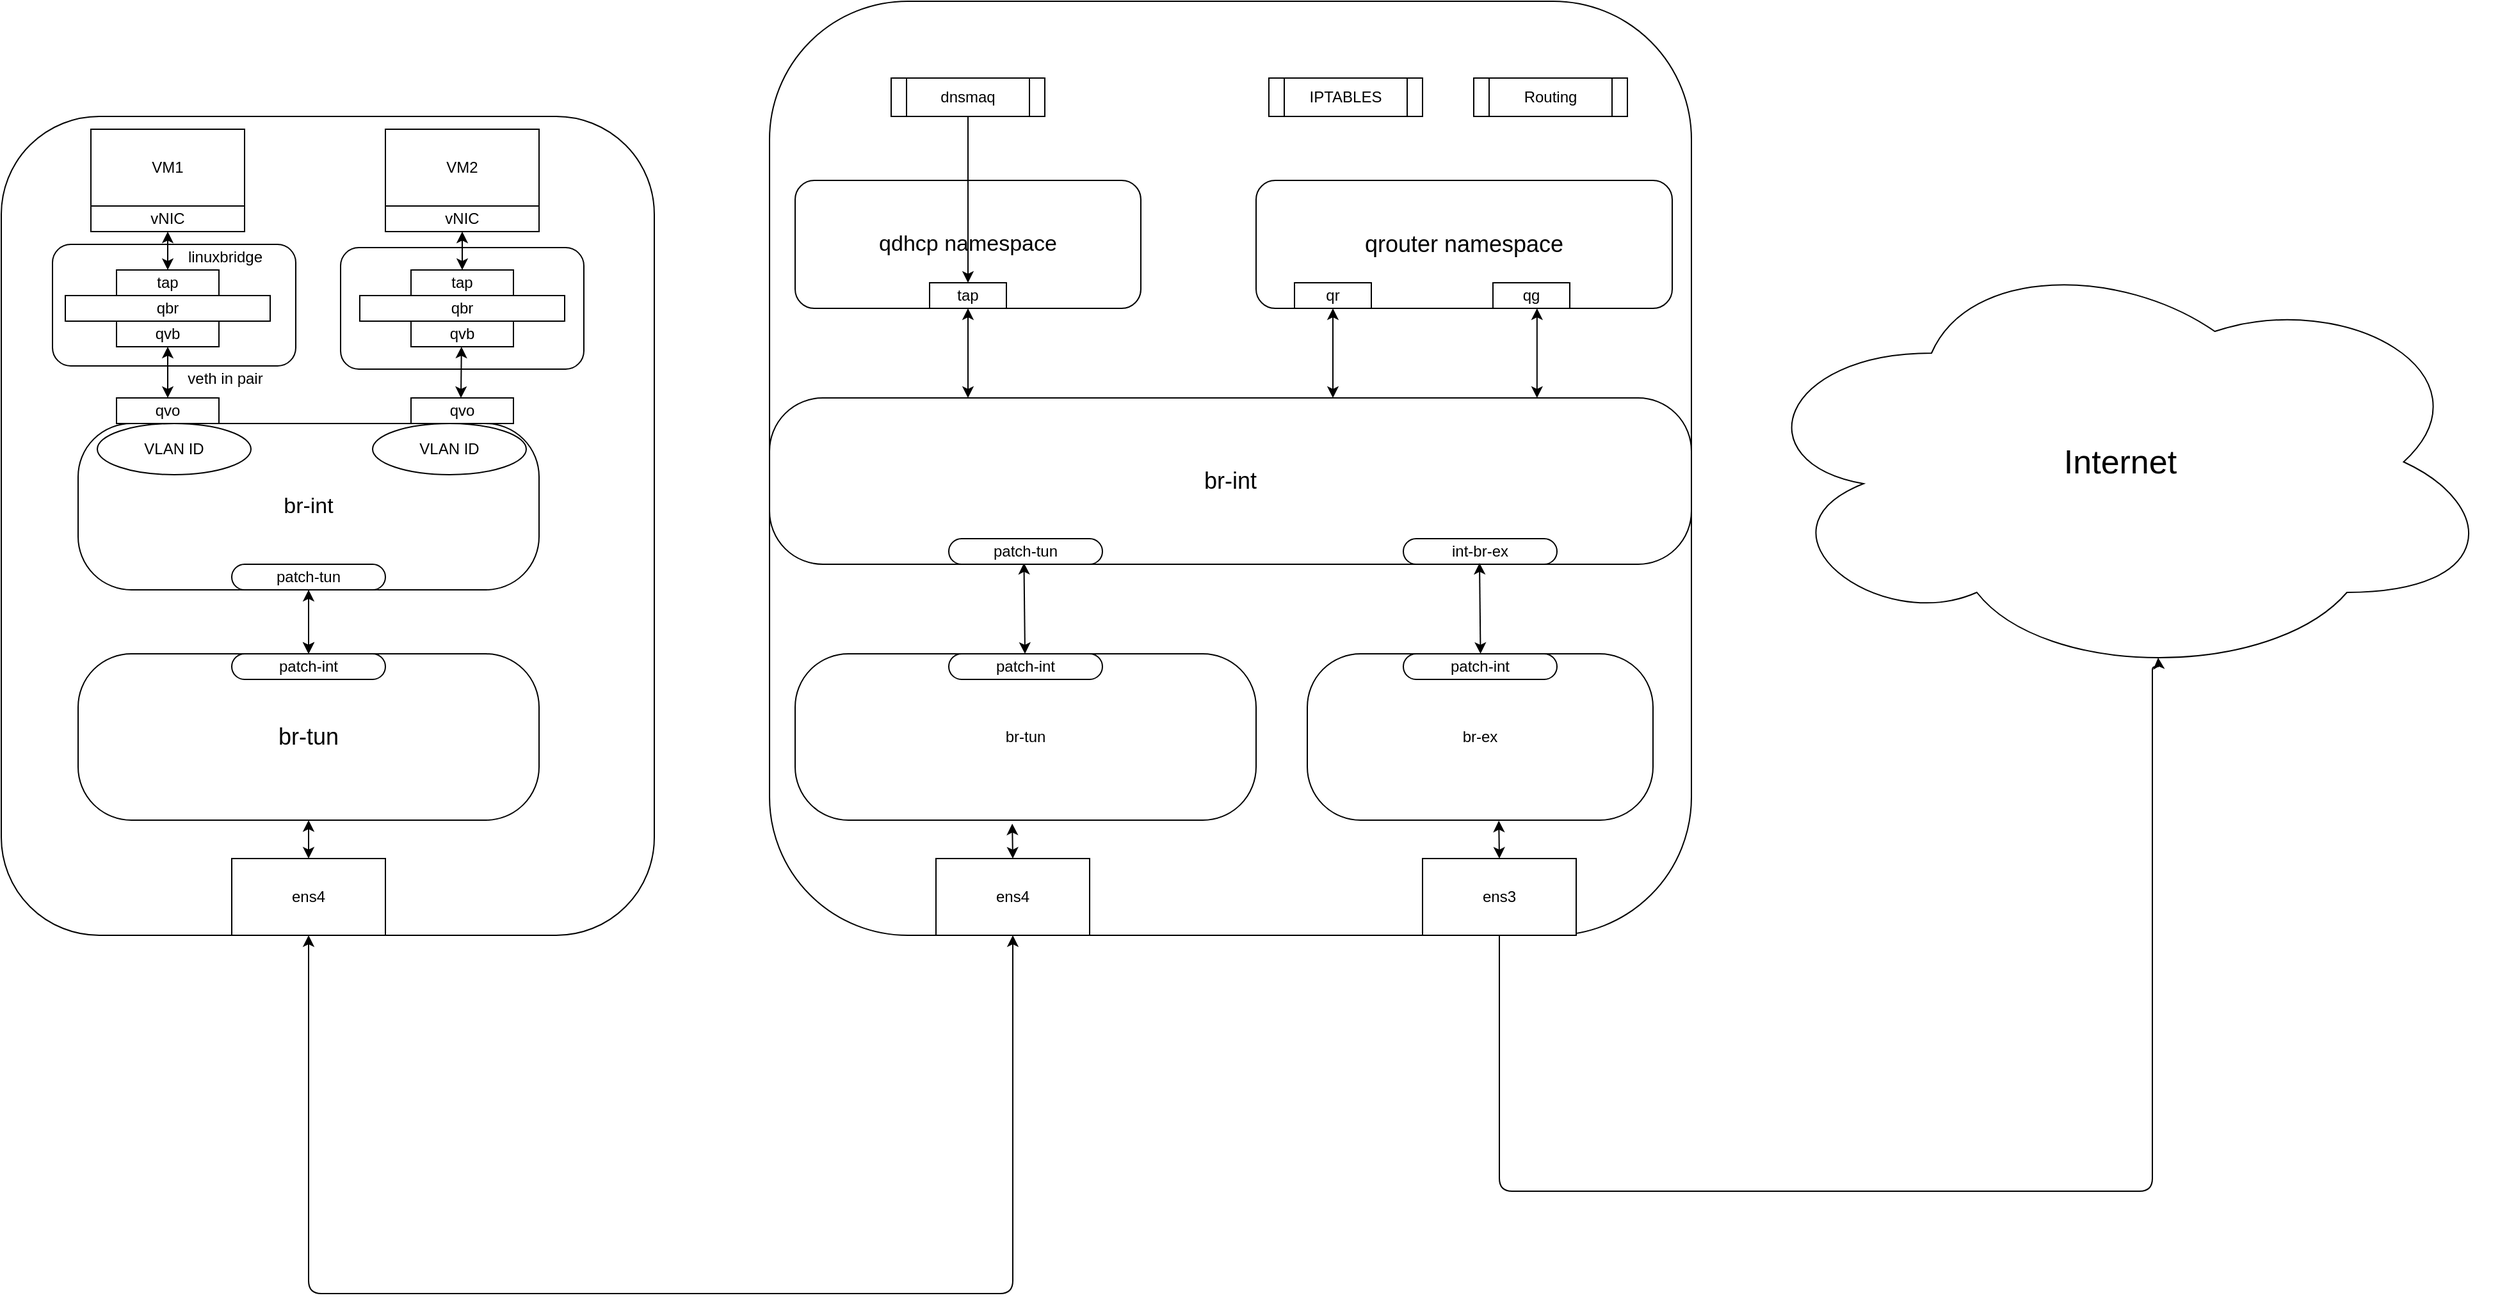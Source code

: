 <mxfile version="12.7.6" type="github">
  <diagram id="Ugx0VmlUpKDRqR6DWLST" name="Page-1">
    <mxGraphModel dx="1594" dy="872" grid="1" gridSize="10" guides="1" tooltips="1" connect="1" arrows="1" fold="1" page="1" pageScale="1" pageWidth="850" pageHeight="1100" math="0" shadow="0">
      <root>
        <mxCell id="0" />
        <mxCell id="1" parent="0" />
        <mxCell id="17chRcjesr2Qa1bXPgZT-1" value="" style="rounded=1;whiteSpace=wrap;html=1;" vertex="1" parent="1">
          <mxGeometry x="80" y="120" width="510" height="640" as="geometry" />
        </mxCell>
        <mxCell id="17chRcjesr2Qa1bXPgZT-2" value="VM1" style="rounded=0;whiteSpace=wrap;html=1;" vertex="1" parent="1">
          <mxGeometry x="150" y="130" width="120" height="60" as="geometry" />
        </mxCell>
        <mxCell id="17chRcjesr2Qa1bXPgZT-3" value="vNIC" style="rounded=0;whiteSpace=wrap;html=1;" vertex="1" parent="1">
          <mxGeometry x="150" y="190" width="120" height="20" as="geometry" />
        </mxCell>
        <mxCell id="17chRcjesr2Qa1bXPgZT-5" value="qvb" style="rounded=0;whiteSpace=wrap;html=1;" vertex="1" parent="1">
          <mxGeometry x="170" y="280" width="80" height="20" as="geometry" />
        </mxCell>
        <mxCell id="17chRcjesr2Qa1bXPgZT-6" value="qbr" style="rounded=0;whiteSpace=wrap;html=1;" vertex="1" parent="1">
          <mxGeometry x="130" y="260" width="160" height="20" as="geometry" />
        </mxCell>
        <mxCell id="17chRcjesr2Qa1bXPgZT-7" value="tap" style="rounded=0;whiteSpace=wrap;html=1;" vertex="1" parent="1">
          <mxGeometry x="170" y="240" width="80" height="20" as="geometry" />
        </mxCell>
        <mxCell id="17chRcjesr2Qa1bXPgZT-8" value="" style="rounded=1;whiteSpace=wrap;html=1;fillColor=none;" vertex="1" parent="1">
          <mxGeometry x="120" y="220" width="190" height="95" as="geometry" />
        </mxCell>
        <mxCell id="17chRcjesr2Qa1bXPgZT-9" value="linuxbridge" style="text;html=1;strokeColor=none;fillColor=none;align=center;verticalAlign=middle;whiteSpace=wrap;rounded=0;" vertex="1" parent="1">
          <mxGeometry x="205" y="220" width="100" height="20" as="geometry" />
        </mxCell>
        <mxCell id="17chRcjesr2Qa1bXPgZT-10" value="" style="endArrow=classic;startArrow=classic;html=1;entryX=0.5;entryY=0;entryDx=0;entryDy=0;exitX=0.5;exitY=1;exitDx=0;exitDy=0;" edge="1" parent="1" source="17chRcjesr2Qa1bXPgZT-3" target="17chRcjesr2Qa1bXPgZT-7">
          <mxGeometry width="50" height="50" relative="1" as="geometry">
            <mxPoint x="400" y="520" as="sourcePoint" />
            <mxPoint x="450" y="470" as="targetPoint" />
          </mxGeometry>
        </mxCell>
        <mxCell id="17chRcjesr2Qa1bXPgZT-11" value="" style="endArrow=classic;startArrow=classic;html=1;exitX=0.5;exitY=1;exitDx=0;exitDy=0;entryX=0.5;entryY=0;entryDx=0;entryDy=0;" edge="1" parent="1" source="17chRcjesr2Qa1bXPgZT-5" target="17chRcjesr2Qa1bXPgZT-12">
          <mxGeometry width="50" height="50" relative="1" as="geometry">
            <mxPoint x="400" y="520" as="sourcePoint" />
            <mxPoint x="450" y="470" as="targetPoint" />
          </mxGeometry>
        </mxCell>
        <mxCell id="17chRcjesr2Qa1bXPgZT-12" value="qvo" style="rounded=0;whiteSpace=wrap;html=1;" vertex="1" parent="1">
          <mxGeometry x="170" y="340" width="80" height="20" as="geometry" />
        </mxCell>
        <mxCell id="17chRcjesr2Qa1bXPgZT-25" value="" style="edgeStyle=orthogonalEdgeStyle;rounded=0;orthogonalLoop=1;jettySize=auto;html=1;" edge="1" parent="1" source="17chRcjesr2Qa1bXPgZT-13" target="17chRcjesr2Qa1bXPgZT-15">
          <mxGeometry relative="1" as="geometry" />
        </mxCell>
        <mxCell id="17chRcjesr2Qa1bXPgZT-13" value="&lt;font style=&quot;font-size: 17px&quot;&gt;br-int&lt;/font&gt;" style="rounded=1;whiteSpace=wrap;html=1;fillColor=none;arcSize=32;" vertex="1" parent="1">
          <mxGeometry x="140" y="360" width="360" height="130" as="geometry" />
        </mxCell>
        <mxCell id="17chRcjesr2Qa1bXPgZT-14" value="patch-tun" style="rounded=1;whiteSpace=wrap;html=1;fillColor=#ffffff;arcSize=50;" vertex="1" parent="1">
          <mxGeometry x="260" y="470" width="120" height="20" as="geometry" />
        </mxCell>
        <mxCell id="17chRcjesr2Qa1bXPgZT-15" value="&lt;font style=&quot;font-size: 18px&quot;&gt;br-tun&lt;/font&gt;" style="rounded=1;whiteSpace=wrap;html=1;fillColor=none;arcSize=32;" vertex="1" parent="1">
          <mxGeometry x="140" y="540" width="360" height="130" as="geometry" />
        </mxCell>
        <mxCell id="17chRcjesr2Qa1bXPgZT-16" value="patch-int" style="rounded=1;whiteSpace=wrap;html=1;fillColor=#ffffff;arcSize=50;" vertex="1" parent="1">
          <mxGeometry x="260" y="540" width="120" height="20" as="geometry" />
        </mxCell>
        <mxCell id="17chRcjesr2Qa1bXPgZT-17" value="" style="endArrow=classic;startArrow=classic;html=1;exitX=0.5;exitY=0;exitDx=0;exitDy=0;entryX=0.5;entryY=1;entryDx=0;entryDy=0;" edge="1" parent="1" source="17chRcjesr2Qa1bXPgZT-15" target="17chRcjesr2Qa1bXPgZT-13">
          <mxGeometry width="50" height="50" relative="1" as="geometry">
            <mxPoint x="400" y="520" as="sourcePoint" />
            <mxPoint x="450" y="470" as="targetPoint" />
          </mxGeometry>
        </mxCell>
        <mxCell id="17chRcjesr2Qa1bXPgZT-18" value="ens4" style="rounded=0;whiteSpace=wrap;html=1;fillColor=#ffffff;" vertex="1" parent="1">
          <mxGeometry x="260" y="700" width="120" height="60" as="geometry" />
        </mxCell>
        <mxCell id="17chRcjesr2Qa1bXPgZT-20" value="veth in pair" style="text;html=1;strokeColor=none;fillColor=none;align=center;verticalAlign=middle;whiteSpace=wrap;rounded=0;" vertex="1" parent="1">
          <mxGeometry x="210" y="315" width="90" height="20" as="geometry" />
        </mxCell>
        <mxCell id="17chRcjesr2Qa1bXPgZT-21" value="" style="rounded=1;whiteSpace=wrap;html=1;" vertex="1" parent="1">
          <mxGeometry x="680" y="30" width="720" height="730" as="geometry" />
        </mxCell>
        <mxCell id="17chRcjesr2Qa1bXPgZT-22" value="ens4" style="rounded=0;whiteSpace=wrap;html=1;fillColor=#ffffff;" vertex="1" parent="1">
          <mxGeometry x="810" y="700" width="120" height="60" as="geometry" />
        </mxCell>
        <mxCell id="17chRcjesr2Qa1bXPgZT-23" value="br-tun" style="rounded=1;whiteSpace=wrap;html=1;fillColor=none;arcSize=32;" vertex="1" parent="1">
          <mxGeometry x="700" y="540" width="360" height="130" as="geometry" />
        </mxCell>
        <mxCell id="17chRcjesr2Qa1bXPgZT-24" value="patch-int" style="rounded=1;whiteSpace=wrap;html=1;fillColor=#ffffff;arcSize=50;" vertex="1" parent="1">
          <mxGeometry x="820" y="540" width="120" height="20" as="geometry" />
        </mxCell>
        <mxCell id="17chRcjesr2Qa1bXPgZT-27" value="" style="endArrow=classic;startArrow=classic;html=1;exitX=0.5;exitY=0;exitDx=0;exitDy=0;entryX=0.276;entryY=0.992;entryDx=0;entryDy=0;entryPerimeter=0;" edge="1" parent="1" target="17chRcjesr2Qa1bXPgZT-29">
          <mxGeometry width="50" height="50" relative="1" as="geometry">
            <mxPoint x="879.5" y="540" as="sourcePoint" />
            <mxPoint x="879.5" y="490" as="targetPoint" />
          </mxGeometry>
        </mxCell>
        <mxCell id="17chRcjesr2Qa1bXPgZT-28" value="patch-tun" style="rounded=1;whiteSpace=wrap;html=1;fillColor=#ffffff;arcSize=50;" vertex="1" parent="1">
          <mxGeometry x="820" y="450" width="120" height="20" as="geometry" />
        </mxCell>
        <mxCell id="17chRcjesr2Qa1bXPgZT-29" value="&lt;font style=&quot;font-size: 18px&quot;&gt;br-int&lt;/font&gt;" style="rounded=1;whiteSpace=wrap;html=1;fillColor=none;arcSize=32;" vertex="1" parent="1">
          <mxGeometry x="680" y="340" width="720" height="130" as="geometry" />
        </mxCell>
        <mxCell id="17chRcjesr2Qa1bXPgZT-31" value="br-ex" style="rounded=1;whiteSpace=wrap;html=1;fillColor=none;arcSize=32;" vertex="1" parent="1">
          <mxGeometry x="1100" y="540" width="270" height="130" as="geometry" />
        </mxCell>
        <mxCell id="17chRcjesr2Qa1bXPgZT-32" value="patch-int" style="rounded=1;whiteSpace=wrap;html=1;fillColor=#ffffff;arcSize=50;" vertex="1" parent="1">
          <mxGeometry x="1175" y="540" width="120" height="20" as="geometry" />
        </mxCell>
        <mxCell id="17chRcjesr2Qa1bXPgZT-33" value="int-br-ex" style="rounded=1;whiteSpace=wrap;html=1;fillColor=#ffffff;arcSize=50;" vertex="1" parent="1">
          <mxGeometry x="1175" y="450" width="120" height="20" as="geometry" />
        </mxCell>
        <mxCell id="17chRcjesr2Qa1bXPgZT-34" value="" style="endArrow=classic;startArrow=classic;html=1;exitX=0.5;exitY=0;exitDx=0;exitDy=0;entryX=0.276;entryY=0.992;entryDx=0;entryDy=0;entryPerimeter=0;" edge="1" parent="1">
          <mxGeometry width="50" height="50" relative="1" as="geometry">
            <mxPoint x="1235.28" y="540" as="sourcePoint" />
            <mxPoint x="1234.5" y="468.96" as="targetPoint" />
          </mxGeometry>
        </mxCell>
        <mxCell id="17chRcjesr2Qa1bXPgZT-35" value="ens3" style="rounded=0;whiteSpace=wrap;html=1;fillColor=#ffffff;" vertex="1" parent="1">
          <mxGeometry x="1190" y="700" width="120" height="60" as="geometry" />
        </mxCell>
        <mxCell id="17chRcjesr2Qa1bXPgZT-36" value="&lt;font style=&quot;font-size: 26px&quot;&gt;Internet&lt;/font&gt;" style="ellipse;shape=cloud;whiteSpace=wrap;html=1;fillColor=#ffffff;" vertex="1" parent="1">
          <mxGeometry x="1440" y="220" width="590" height="340" as="geometry" />
        </mxCell>
        <mxCell id="17chRcjesr2Qa1bXPgZT-37" value="" style="endArrow=classic;html=1;exitX=0.5;exitY=1;exitDx=0;exitDy=0;entryX=0.55;entryY=0.95;entryDx=0;entryDy=0;entryPerimeter=0;" edge="1" parent="1" source="17chRcjesr2Qa1bXPgZT-35" target="17chRcjesr2Qa1bXPgZT-36">
          <mxGeometry width="50" height="50" relative="1" as="geometry">
            <mxPoint x="1260" y="640" as="sourcePoint" />
            <mxPoint x="1765" y="790" as="targetPoint" />
            <Array as="points">
              <mxPoint x="1250" y="960" />
              <mxPoint x="1760" y="960" />
              <mxPoint x="1760" y="590" />
              <mxPoint x="1760" y="560" />
              <mxPoint x="1760" y="550" />
              <mxPoint x="1765" y="550" />
            </Array>
          </mxGeometry>
        </mxCell>
        <mxCell id="17chRcjesr2Qa1bXPgZT-38" value="&lt;font style=&quot;font-size: 17px&quot;&gt;qdhcp namespace&lt;/font&gt;" style="rounded=1;whiteSpace=wrap;html=1;fillColor=#ffffff;" vertex="1" parent="1">
          <mxGeometry x="700" y="170" width="270" height="100" as="geometry" />
        </mxCell>
        <mxCell id="17chRcjesr2Qa1bXPgZT-39" value="&lt;font style=&quot;font-size: 18px&quot;&gt;qrouter namespace&lt;br&gt;&lt;/font&gt;" style="rounded=1;whiteSpace=wrap;html=1;fillColor=#ffffff;" vertex="1" parent="1">
          <mxGeometry x="1060" y="170" width="325" height="100" as="geometry" />
        </mxCell>
        <mxCell id="17chRcjesr2Qa1bXPgZT-40" value="qr" style="rounded=0;whiteSpace=wrap;html=1;fillColor=#ffffff;" vertex="1" parent="1">
          <mxGeometry x="1090" y="250" width="60" height="20" as="geometry" />
        </mxCell>
        <mxCell id="17chRcjesr2Qa1bXPgZT-41" value="qg" style="rounded=0;whiteSpace=wrap;html=1;fillColor=#ffffff;" vertex="1" parent="1">
          <mxGeometry x="1245" y="250" width="60" height="20" as="geometry" />
        </mxCell>
        <mxCell id="17chRcjesr2Qa1bXPgZT-43" value="tap" style="rounded=0;whiteSpace=wrap;html=1;fillColor=#ffffff;" vertex="1" parent="1">
          <mxGeometry x="805" y="250" width="60" height="20" as="geometry" />
        </mxCell>
        <mxCell id="17chRcjesr2Qa1bXPgZT-44" value="dnsmaq" style="shape=process;whiteSpace=wrap;html=1;backgroundOutline=1;fillColor=#ffffff;" vertex="1" parent="1">
          <mxGeometry x="775" y="90" width="120" height="30" as="geometry" />
        </mxCell>
        <mxCell id="17chRcjesr2Qa1bXPgZT-45" value="IPTABLES" style="shape=process;whiteSpace=wrap;html=1;backgroundOutline=1;fillColor=#ffffff;" vertex="1" parent="1">
          <mxGeometry x="1070" y="90" width="120" height="30" as="geometry" />
        </mxCell>
        <mxCell id="17chRcjesr2Qa1bXPgZT-46" value="Routing" style="shape=process;whiteSpace=wrap;html=1;backgroundOutline=1;fillColor=#ffffff;" vertex="1" parent="1">
          <mxGeometry x="1230" y="90" width="120" height="30" as="geometry" />
        </mxCell>
        <mxCell id="17chRcjesr2Qa1bXPgZT-49" value="" style="endArrow=classic;html=1;exitX=0.5;exitY=1;exitDx=0;exitDy=0;entryX=0.5;entryY=0;entryDx=0;entryDy=0;" edge="1" parent="1" source="17chRcjesr2Qa1bXPgZT-44" target="17chRcjesr2Qa1bXPgZT-43">
          <mxGeometry width="50" height="50" relative="1" as="geometry">
            <mxPoint x="990" y="490" as="sourcePoint" />
            <mxPoint x="1040" y="440" as="targetPoint" />
          </mxGeometry>
        </mxCell>
        <mxCell id="17chRcjesr2Qa1bXPgZT-51" value="" style="endArrow=classic;startArrow=classic;html=1;exitX=0.5;exitY=0;exitDx=0;exitDy=0;entryX=0.5;entryY=1;entryDx=0;entryDy=0;" edge="1" parent="1" source="17chRcjesr2Qa1bXPgZT-18" target="17chRcjesr2Qa1bXPgZT-15">
          <mxGeometry width="50" height="50" relative="1" as="geometry">
            <mxPoint x="530" y="530" as="sourcePoint" />
            <mxPoint x="580" y="480" as="targetPoint" />
          </mxGeometry>
        </mxCell>
        <mxCell id="17chRcjesr2Qa1bXPgZT-52" value="" style="endArrow=classic;startArrow=classic;html=1;exitX=0.5;exitY=1;exitDx=0;exitDy=0;entryX=0.5;entryY=1;entryDx=0;entryDy=0;" edge="1" parent="1" source="17chRcjesr2Qa1bXPgZT-18" target="17chRcjesr2Qa1bXPgZT-22">
          <mxGeometry width="50" height="50" relative="1" as="geometry">
            <mxPoint x="530" y="650" as="sourcePoint" />
            <mxPoint x="580" y="600" as="targetPoint" />
            <Array as="points">
              <mxPoint x="320" y="1040" />
              <mxPoint x="870" y="1040" />
            </Array>
          </mxGeometry>
        </mxCell>
        <mxCell id="17chRcjesr2Qa1bXPgZT-53" value="" style="endArrow=classic;startArrow=classic;html=1;exitX=0.5;exitY=0;exitDx=0;exitDy=0;entryX=0.471;entryY=1.021;entryDx=0;entryDy=0;entryPerimeter=0;" edge="1" parent="1" source="17chRcjesr2Qa1bXPgZT-22" target="17chRcjesr2Qa1bXPgZT-23">
          <mxGeometry width="50" height="50" relative="1" as="geometry">
            <mxPoint x="530" y="670" as="sourcePoint" />
            <mxPoint x="580" y="620" as="targetPoint" />
          </mxGeometry>
        </mxCell>
        <mxCell id="17chRcjesr2Qa1bXPgZT-54" value="" style="endArrow=classic;startArrow=classic;html=1;exitX=0.5;exitY=0;exitDx=0;exitDy=0;entryX=0.554;entryY=1.003;entryDx=0;entryDy=0;entryPerimeter=0;" edge="1" parent="1" source="17chRcjesr2Qa1bXPgZT-35" target="17chRcjesr2Qa1bXPgZT-31">
          <mxGeometry width="50" height="50" relative="1" as="geometry">
            <mxPoint x="530" y="670" as="sourcePoint" />
            <mxPoint x="580" y="620" as="targetPoint" />
          </mxGeometry>
        </mxCell>
        <mxCell id="17chRcjesr2Qa1bXPgZT-57" value="" style="endArrow=classic;startArrow=classic;html=1;entryX=0.5;entryY=0;entryDx=0;entryDy=0;exitX=0.5;exitY=1;exitDx=0;exitDy=0;" edge="1" parent="1" source="17chRcjesr2Qa1bXPgZT-43">
          <mxGeometry width="50" height="50" relative="1" as="geometry">
            <mxPoint x="530" y="610" as="sourcePoint" />
            <mxPoint x="835.0" y="340" as="targetPoint" />
          </mxGeometry>
        </mxCell>
        <mxCell id="17chRcjesr2Qa1bXPgZT-60" value="" style="endArrow=classic;startArrow=classic;html=1;exitX=0.5;exitY=0;exitDx=0;exitDy=0;entryX=0.5;entryY=1;entryDx=0;entryDy=0;" edge="1" parent="1" target="17chRcjesr2Qa1bXPgZT-40">
          <mxGeometry width="50" height="50" relative="1" as="geometry">
            <mxPoint x="1120" y="340" as="sourcePoint" />
            <mxPoint x="1010" y="560" as="targetPoint" />
          </mxGeometry>
        </mxCell>
        <mxCell id="17chRcjesr2Qa1bXPgZT-61" value="" style="endArrow=classic;startArrow=classic;html=1;exitX=0.5;exitY=0;exitDx=0;exitDy=0;entryX=0.5;entryY=1;entryDx=0;entryDy=0;" edge="1" parent="1">
          <mxGeometry width="50" height="50" relative="1" as="geometry">
            <mxPoint x="1279.41" y="340" as="sourcePoint" />
            <mxPoint x="1279.41" y="270" as="targetPoint" />
          </mxGeometry>
        </mxCell>
        <mxCell id="17chRcjesr2Qa1bXPgZT-62" value="VM2" style="rounded=0;whiteSpace=wrap;html=1;" vertex="1" parent="1">
          <mxGeometry x="380" y="130" width="120" height="60" as="geometry" />
        </mxCell>
        <mxCell id="17chRcjesr2Qa1bXPgZT-63" value="vNIC" style="rounded=0;whiteSpace=wrap;html=1;" vertex="1" parent="1">
          <mxGeometry x="380" y="190" width="120" height="20" as="geometry" />
        </mxCell>
        <mxCell id="17chRcjesr2Qa1bXPgZT-64" value="" style="rounded=1;whiteSpace=wrap;html=1;fillColor=none;" vertex="1" parent="1">
          <mxGeometry x="345" y="222.5" width="190" height="95" as="geometry" />
        </mxCell>
        <mxCell id="17chRcjesr2Qa1bXPgZT-65" value="" style="endArrow=classic;startArrow=classic;html=1;entryX=0.5;entryY=1;entryDx=0;entryDy=0;exitX=0.5;exitY=0;exitDx=0;exitDy=0;" edge="1" parent="1" source="17chRcjesr2Qa1bXPgZT-67" target="17chRcjesr2Qa1bXPgZT-63">
          <mxGeometry width="50" height="50" relative="1" as="geometry">
            <mxPoint x="220" y="220" as="sourcePoint" />
            <mxPoint x="220" y="250" as="targetPoint" />
          </mxGeometry>
        </mxCell>
        <mxCell id="17chRcjesr2Qa1bXPgZT-67" value="tap" style="rounded=0;whiteSpace=wrap;html=1;" vertex="1" parent="1">
          <mxGeometry x="400" y="240" width="80" height="20" as="geometry" />
        </mxCell>
        <mxCell id="17chRcjesr2Qa1bXPgZT-70" value="qbr" style="rounded=0;whiteSpace=wrap;html=1;" vertex="1" parent="1">
          <mxGeometry x="360" y="260" width="160" height="20" as="geometry" />
        </mxCell>
        <mxCell id="17chRcjesr2Qa1bXPgZT-71" value="qvb" style="rounded=0;whiteSpace=wrap;html=1;" vertex="1" parent="1">
          <mxGeometry x="400" y="280" width="80" height="20" as="geometry" />
        </mxCell>
        <mxCell id="17chRcjesr2Qa1bXPgZT-72" value="" style="endArrow=classic;startArrow=classic;html=1;exitX=0.5;exitY=1;exitDx=0;exitDy=0;" edge="1" parent="1">
          <mxGeometry width="50" height="50" relative="1" as="geometry">
            <mxPoint x="439.41" y="300" as="sourcePoint" />
            <mxPoint x="439" y="340" as="targetPoint" />
          </mxGeometry>
        </mxCell>
        <mxCell id="17chRcjesr2Qa1bXPgZT-73" value="qvo" style="rounded=0;whiteSpace=wrap;html=1;" vertex="1" parent="1">
          <mxGeometry x="400" y="340" width="80" height="20" as="geometry" />
        </mxCell>
        <mxCell id="17chRcjesr2Qa1bXPgZT-74" value="VLAN ID" style="ellipse;whiteSpace=wrap;html=1;fillColor=#ffffff;" vertex="1" parent="1">
          <mxGeometry x="155" y="360" width="120" height="40" as="geometry" />
        </mxCell>
        <mxCell id="17chRcjesr2Qa1bXPgZT-75" value="VLAN ID" style="ellipse;whiteSpace=wrap;html=1;fillColor=#ffffff;" vertex="1" parent="1">
          <mxGeometry x="370" y="360" width="120" height="40" as="geometry" />
        </mxCell>
      </root>
    </mxGraphModel>
  </diagram>
</mxfile>
